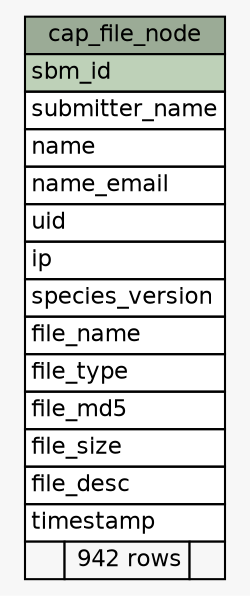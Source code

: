 // dot 2.30.1 on Mac OS X 10.8.3
// SchemaSpy rev 590
digraph "cap_file_node" {
  graph [
    rankdir="RL"
    bgcolor="#f7f7f7"
    nodesep="0.18"
    ranksep="0.46"
    fontname="Helvetica"
    fontsize="11"
  ];
  node [
    fontname="Helvetica"
    fontsize="11"
    shape="plaintext"
  ];
  edge [
    arrowsize="0.8"
  ];
  "cap_file_node" [
    label=<
    <TABLE BORDER="0" CELLBORDER="1" CELLSPACING="0" BGCOLOR="#ffffff">
      <TR><TD COLSPAN="3" BGCOLOR="#9bab96" ALIGN="CENTER">cap_file_node</TD></TR>
      <TR><TD PORT="sbm_id" COLSPAN="3" BGCOLOR="#bed1b8" ALIGN="LEFT">sbm_id</TD></TR>
      <TR><TD PORT="submitter_name" COLSPAN="3" ALIGN="LEFT">submitter_name</TD></TR>
      <TR><TD PORT="name" COLSPAN="3" ALIGN="LEFT">name</TD></TR>
      <TR><TD PORT="name_email" COLSPAN="3" ALIGN="LEFT">name_email</TD></TR>
      <TR><TD PORT="uid" COLSPAN="3" ALIGN="LEFT">uid</TD></TR>
      <TR><TD PORT="ip" COLSPAN="3" ALIGN="LEFT">ip</TD></TR>
      <TR><TD PORT="species_version" COLSPAN="3" ALIGN="LEFT">species_version</TD></TR>
      <TR><TD PORT="file_name" COLSPAN="3" ALIGN="LEFT">file_name</TD></TR>
      <TR><TD PORT="file_type" COLSPAN="3" ALIGN="LEFT">file_type</TD></TR>
      <TR><TD PORT="file_md5" COLSPAN="3" ALIGN="LEFT">file_md5</TD></TR>
      <TR><TD PORT="file_size" COLSPAN="3" ALIGN="LEFT">file_size</TD></TR>
      <TR><TD PORT="file_desc" COLSPAN="3" ALIGN="LEFT">file_desc</TD></TR>
      <TR><TD PORT="timestamp" COLSPAN="3" ALIGN="LEFT">timestamp</TD></TR>
      <TR><TD ALIGN="LEFT" BGCOLOR="#f7f7f7">  </TD><TD ALIGN="RIGHT" BGCOLOR="#f7f7f7">942 rows</TD><TD ALIGN="RIGHT" BGCOLOR="#f7f7f7">  </TD></TR>
    </TABLE>>
    URL="tables/cap_file_node.html"
    tooltip="cap_file_node"
  ];
}
